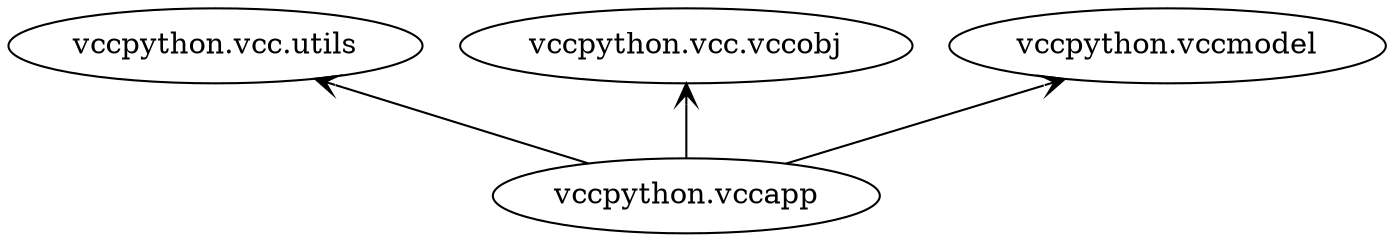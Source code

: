 digraph "packages" {
rankdir=BT
charset="utf-8"
"vccpython.vccapp" -> "vccpython.vcc.utils" [arrowhead="open", arrowtail="none"];
"vccpython.vccapp" -> "vccpython.vcc.vccobj" [arrowhead="open", arrowtail="none"];
"vccpython.vccapp" -> "vccpython.vccmodel" [arrowhead="open", arrowtail="none"];
}
